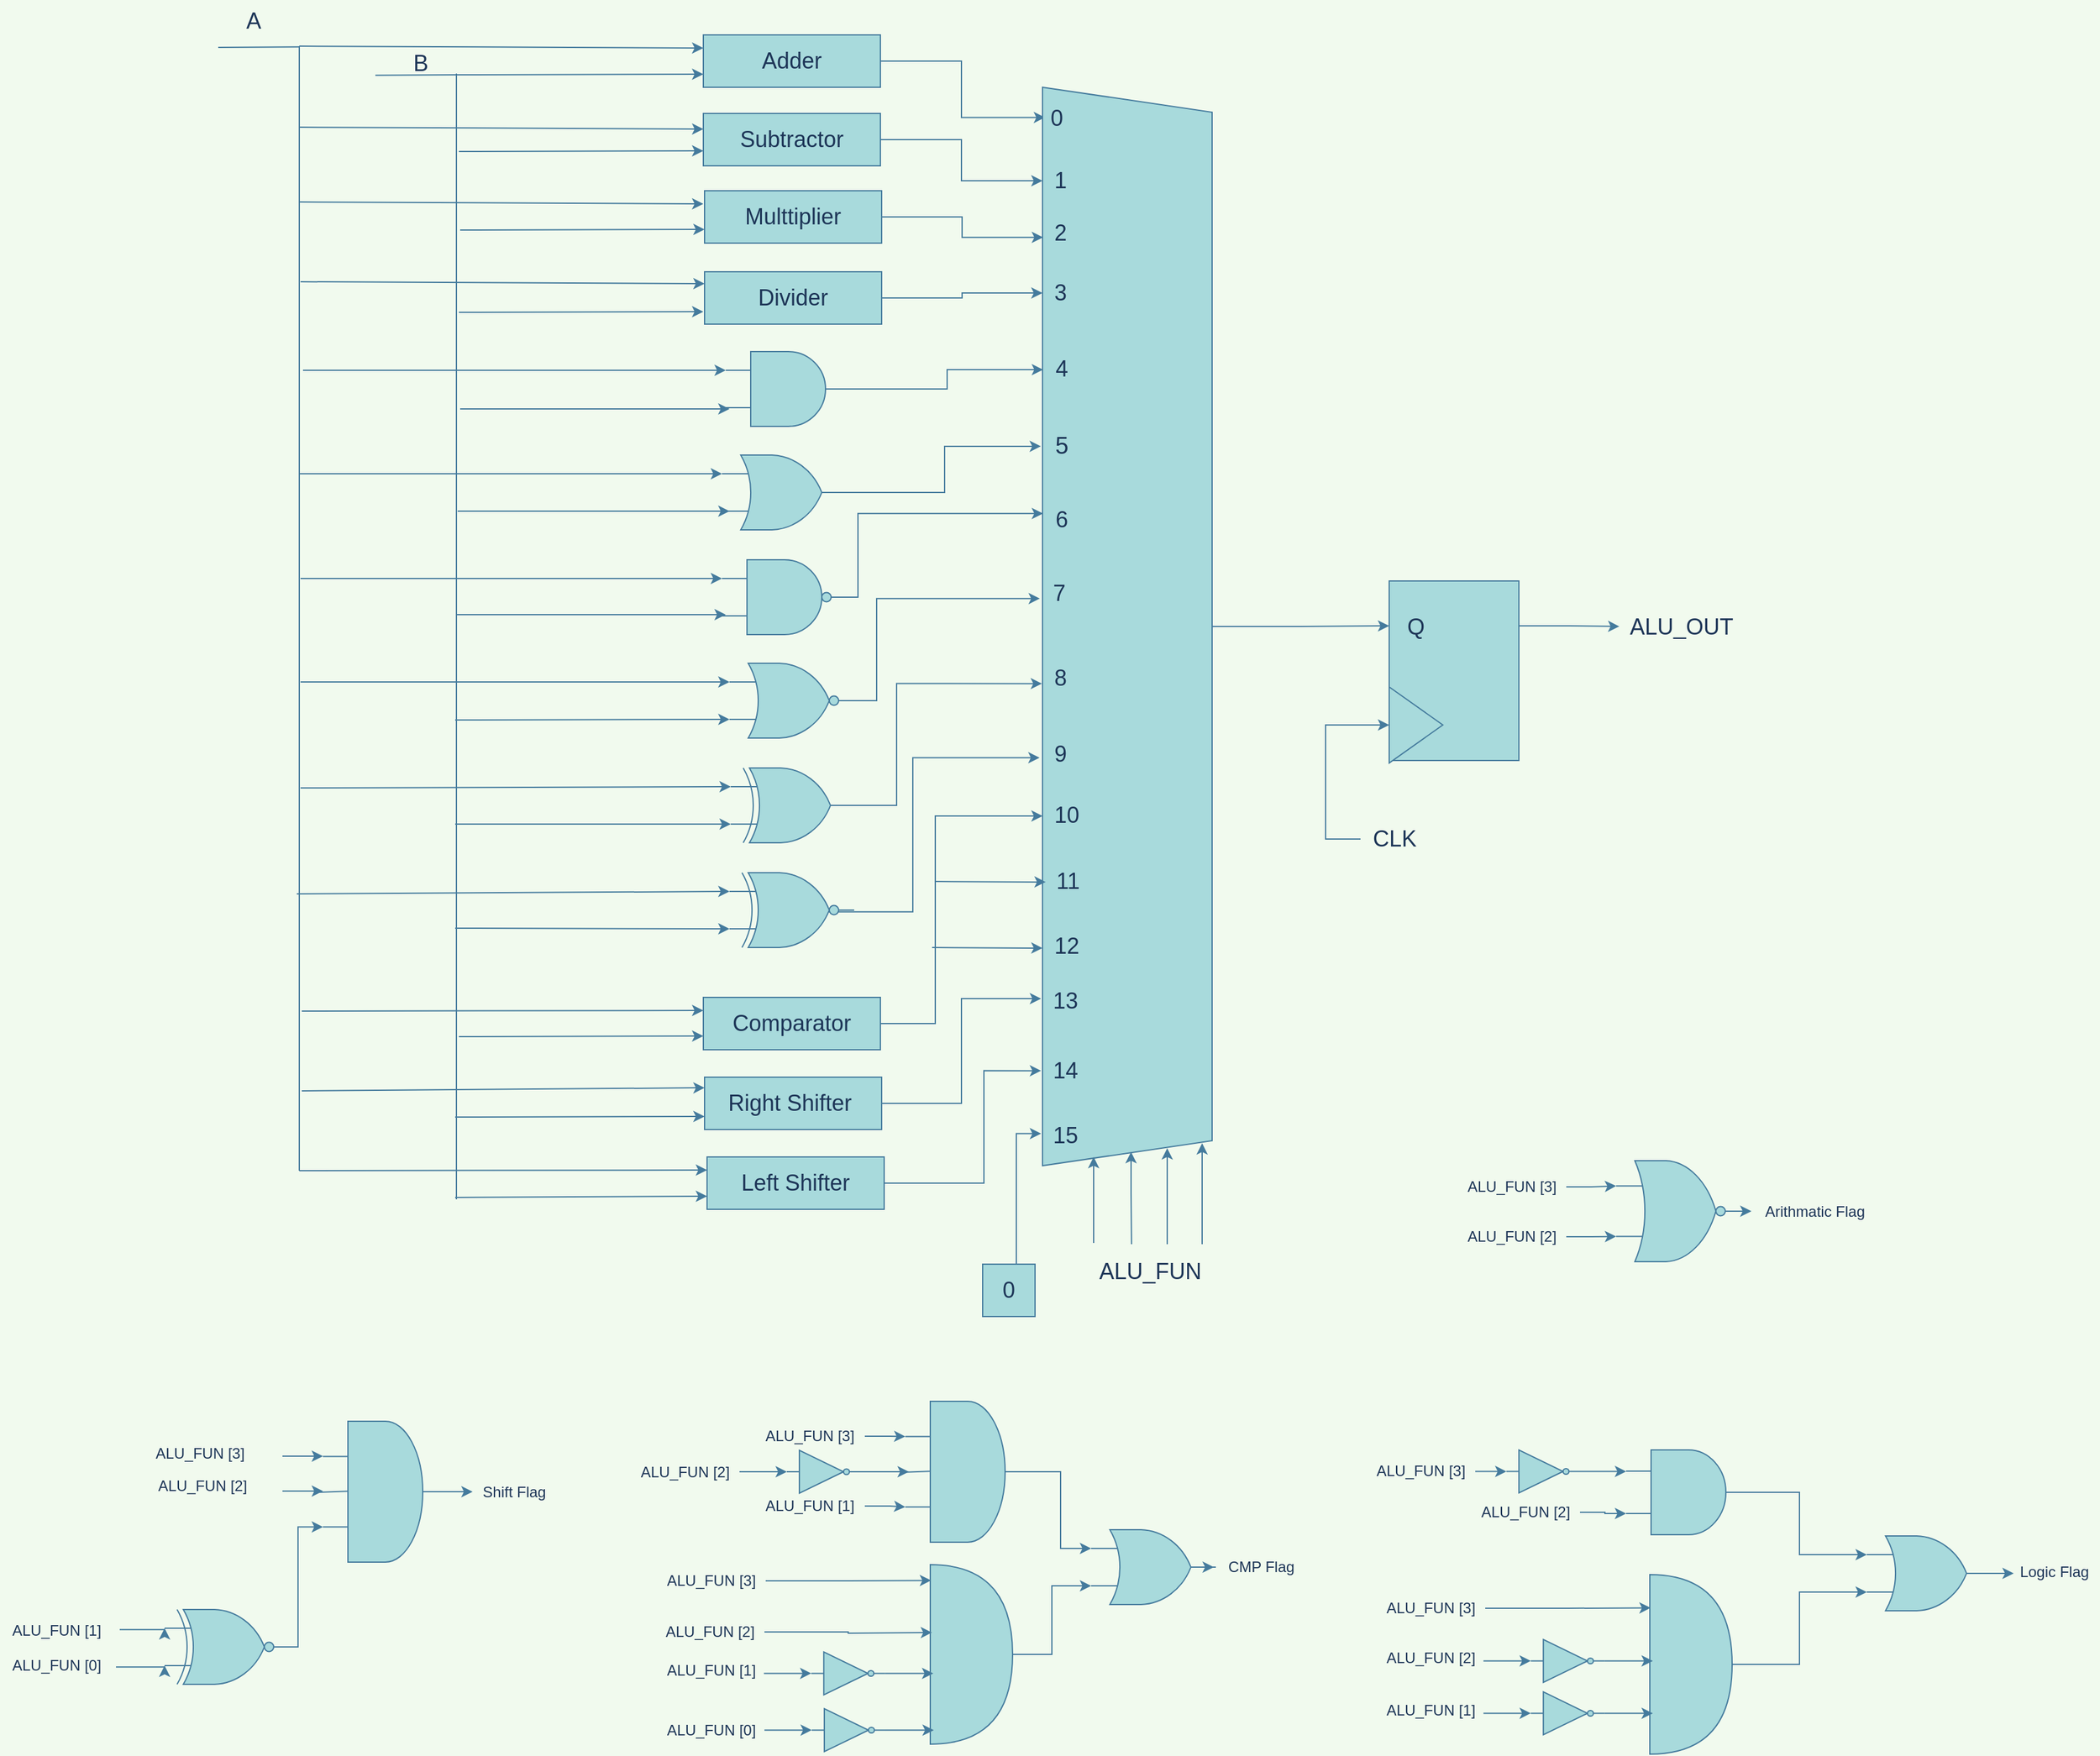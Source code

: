<mxfile version="20.2.3" type="device"><diagram id="HrgFymNmbAjuyKcjamtu" name="Page-1"><mxGraphModel dx="2102" dy="1026" grid="0" gridSize="10" guides="1" tooltips="1" connect="1" arrows="1" fold="1" page="1" pageScale="1" pageWidth="850" pageHeight="1100" background="#F1FAEE" math="0" shadow="0"><root><mxCell id="0"/><mxCell id="1" parent="0"/><mxCell id="rmaUVwhSu4OGx31BDObX-141" style="edgeStyle=orthogonalEdgeStyle;rounded=0;orthogonalLoop=1;jettySize=auto;html=1;exitX=1;exitY=0.25;exitDx=0;exitDy=0;fontSize=18;strokeColor=#457B9D;fontColor=#1D3557;labelBackgroundColor=#F1FAEE;" parent="1" source="rmaUVwhSu4OGx31BDObX-2" edge="1"><mxGeometry relative="1" as="geometry"><mxPoint x="1314.556" y="511.444" as="targetPoint"/></mxGeometry></mxCell><mxCell id="rmaUVwhSu4OGx31BDObX-2" value="" style="rounded=0;whiteSpace=wrap;html=1;fillColor=#A8DADC;strokeColor=#457B9D;fontColor=#1D3557;" parent="1" vertex="1"><mxGeometry x="1130" y="475" width="104" height="144" as="geometry"/></mxCell><mxCell id="rmaUVwhSu4OGx31BDObX-100" style="edgeStyle=orthogonalEdgeStyle;rounded=0;orthogonalLoop=1;jettySize=auto;html=1;entryX=0.028;entryY=0.985;entryDx=0;entryDy=0;entryPerimeter=0;strokeColor=#457B9D;fontColor=#1D3557;labelBackgroundColor=#F1FAEE;" parent="1" source="rmaUVwhSu4OGx31BDObX-3" target="rmaUVwhSu4OGx31BDObX-21" edge="1"><mxGeometry relative="1" as="geometry"/></mxCell><mxCell id="rmaUVwhSu4OGx31BDObX-3" value="&lt;font style=&quot;font-size: 18px;&quot;&gt;Adder&lt;/font&gt;" style="rounded=0;whiteSpace=wrap;html=1;fillColor=#A8DADC;strokeColor=#457B9D;fontColor=#1D3557;" parent="1" vertex="1"><mxGeometry x="580" y="37" width="142" height="42" as="geometry"/></mxCell><mxCell id="rmaUVwhSu4OGx31BDObX-122" style="edgeStyle=orthogonalEdgeStyle;rounded=0;orthogonalLoop=1;jettySize=auto;html=1;exitX=1;exitY=0.5;exitDx=0;exitDy=0;exitPerimeter=0;entryX=-0.021;entryY=0.35;entryDx=0;entryDy=0;entryPerimeter=0;fontSize=18;strokeColor=#457B9D;fontColor=#1D3557;labelBackgroundColor=#F1FAEE;" parent="1" source="rmaUVwhSu4OGx31BDObX-7" target="rmaUVwhSu4OGx31BDObX-107" edge="1"><mxGeometry relative="1" as="geometry"><Array as="points"><mxPoint x="704" y="488"/><mxPoint x="704" y="421"/></Array></mxGeometry></mxCell><mxCell id="rmaUVwhSu4OGx31BDObX-7" value="" style="verticalLabelPosition=bottom;shadow=0;dashed=0;align=center;html=1;verticalAlign=top;shape=mxgraph.electrical.logic_gates.logic_gate;operation=and;negating=1;negSize=0.15;fillColor=#A8DADC;strokeColor=#457B9D;fontColor=#1D3557;rounded=0;" parent="1" vertex="1"><mxGeometry x="595" y="458" width="100" height="60" as="geometry"/></mxCell><mxCell id="rmaUVwhSu4OGx31BDObX-120" style="edgeStyle=orthogonalEdgeStyle;rounded=0;orthogonalLoop=1;jettySize=auto;html=1;exitX=1;exitY=0.5;exitDx=0;exitDy=0;exitPerimeter=0;entryX=-0.021;entryY=0.515;entryDx=0;entryDy=0;entryPerimeter=0;fontSize=18;strokeColor=#457B9D;fontColor=#1D3557;labelBackgroundColor=#F1FAEE;" parent="1" source="rmaUVwhSu4OGx31BDObX-8" target="rmaUVwhSu4OGx31BDObX-105" edge="1"><mxGeometry relative="1" as="geometry"/></mxCell><mxCell id="rmaUVwhSu4OGx31BDObX-8" value="" style="verticalLabelPosition=bottom;shadow=0;dashed=0;align=center;html=1;verticalAlign=top;shape=mxgraph.electrical.logic_gates.logic_gate;operation=and;fillColor=#A8DADC;strokeColor=#457B9D;fontColor=#1D3557;rounded=0;" parent="1" vertex="1"><mxGeometry x="598" y="291" width="100" height="60" as="geometry"/></mxCell><mxCell id="rmaUVwhSu4OGx31BDObX-121" style="edgeStyle=orthogonalEdgeStyle;rounded=0;orthogonalLoop=1;jettySize=auto;html=1;exitX=1;exitY=0.5;exitDx=0;exitDy=0;exitPerimeter=0;entryX=-0.044;entryY=0.514;entryDx=0;entryDy=0;entryPerimeter=0;fontSize=18;strokeColor=#457B9D;fontColor=#1D3557;labelBackgroundColor=#F1FAEE;" parent="1" source="rmaUVwhSu4OGx31BDObX-9" target="rmaUVwhSu4OGx31BDObX-106" edge="1"><mxGeometry relative="1" as="geometry"/></mxCell><mxCell id="rmaUVwhSu4OGx31BDObX-9" value="" style="verticalLabelPosition=bottom;shadow=0;dashed=0;align=center;html=1;verticalAlign=top;shape=mxgraph.electrical.logic_gates.logic_gate;operation=or;fillColor=#A8DADC;strokeColor=#457B9D;fontColor=#1D3557;rounded=0;" parent="1" vertex="1"><mxGeometry x="595" y="374" width="100" height="60" as="geometry"/></mxCell><mxCell id="rmaUVwhSu4OGx31BDObX-124" style="edgeStyle=orthogonalEdgeStyle;rounded=0;orthogonalLoop=1;jettySize=auto;html=1;exitX=1;exitY=0.5;exitDx=0;exitDy=0;exitPerimeter=0;entryX=-0.015;entryY=0.627;entryDx=0;entryDy=0;entryPerimeter=0;fontSize=18;strokeColor=#457B9D;fontColor=#1D3557;labelBackgroundColor=#F1FAEE;" parent="1" source="rmaUVwhSu4OGx31BDObX-11" target="rmaUVwhSu4OGx31BDObX-109" edge="1"><mxGeometry relative="1" as="geometry"><Array as="points"><mxPoint x="735" y="655"/><mxPoint x="735" y="557"/></Array></mxGeometry></mxCell><mxCell id="rmaUVwhSu4OGx31BDObX-11" value="" style="verticalLabelPosition=bottom;shadow=0;dashed=0;align=center;html=1;verticalAlign=top;shape=mxgraph.electrical.logic_gates.logic_gate;operation=xor;fillColor=#A8DADC;strokeColor=#457B9D;fontColor=#1D3557;rounded=0;" parent="1" vertex="1"><mxGeometry x="602" y="625" width="100" height="60" as="geometry"/></mxCell><mxCell id="rmaUVwhSu4OGx31BDObX-125" style="edgeStyle=orthogonalEdgeStyle;rounded=0;orthogonalLoop=1;jettySize=auto;html=1;exitX=1;exitY=0.5;exitDx=0;exitDy=0;exitPerimeter=0;entryX=-0.085;entryY=0.581;entryDx=0;entryDy=0;entryPerimeter=0;fontSize=18;strokeColor=#457B9D;fontColor=#1D3557;labelBackgroundColor=#F1FAEE;" parent="1" target="rmaUVwhSu4OGx31BDObX-110" edge="1"><mxGeometry relative="1" as="geometry"><mxPoint x="664" y="740.42" as="sourcePoint"/><mxPoint x="815.42" y="615.998" as="targetPoint"/><Array as="points"><mxPoint x="748" y="740"/><mxPoint x="748" y="617"/></Array></mxGeometry></mxCell><mxCell id="rmaUVwhSu4OGx31BDObX-12" value="" style="verticalLabelPosition=bottom;shadow=0;dashed=0;align=center;html=1;verticalAlign=top;shape=mxgraph.electrical.logic_gates.logic_gate;operation=xor;negating=1;negSize=0.15;fillColor=#A8DADC;strokeColor=#457B9D;fontColor=#1D3557;rounded=0;" parent="1" vertex="1"><mxGeometry x="601" y="709" width="100" height="60" as="geometry"/></mxCell><mxCell id="rmaUVwhSu4OGx31BDObX-118" style="edgeStyle=orthogonalEdgeStyle;rounded=0;orthogonalLoop=1;jettySize=auto;html=1;entryX=0.015;entryY=0.601;entryDx=0;entryDy=0;entryPerimeter=0;fontSize=18;strokeColor=#457B9D;fontColor=#1D3557;labelBackgroundColor=#F1FAEE;" parent="1" source="rmaUVwhSu4OGx31BDObX-13" target="rmaUVwhSu4OGx31BDObX-103" edge="1"><mxGeometry relative="1" as="geometry"/></mxCell><mxCell id="rmaUVwhSu4OGx31BDObX-13" value="&lt;font style=&quot;font-size: 18px;&quot;&gt;Multtiplier&lt;/font&gt;" style="rounded=0;whiteSpace=wrap;html=1;fillColor=#A8DADC;strokeColor=#457B9D;fontColor=#1D3557;" parent="1" vertex="1"><mxGeometry x="581" y="162" width="142" height="42" as="geometry"/></mxCell><mxCell id="rmaUVwhSu4OGx31BDObX-119" style="edgeStyle=orthogonalEdgeStyle;rounded=0;orthogonalLoop=1;jettySize=auto;html=1;fontSize=18;strokeColor=#457B9D;fontColor=#1D3557;labelBackgroundColor=#F1FAEE;" parent="1" source="rmaUVwhSu4OGx31BDObX-14" target="rmaUVwhSu4OGx31BDObX-104" edge="1"><mxGeometry relative="1" as="geometry"/></mxCell><mxCell id="rmaUVwhSu4OGx31BDObX-14" value="&lt;font style=&quot;font-size: 18px;&quot;&gt;Divider&lt;/font&gt;" style="rounded=0;whiteSpace=wrap;html=1;fillColor=#A8DADC;strokeColor=#457B9D;fontColor=#1D3557;" parent="1" vertex="1"><mxGeometry x="581" y="227" width="142" height="42" as="geometry"/></mxCell><mxCell id="rmaUVwhSu4OGx31BDObX-127" style="edgeStyle=orthogonalEdgeStyle;rounded=0;orthogonalLoop=1;jettySize=auto;html=1;exitX=1;exitY=0.5;exitDx=0;exitDy=0;entryX=0.002;entryY=0.516;entryDx=0;entryDy=0;entryPerimeter=0;fontSize=18;strokeColor=#457B9D;fontColor=#1D3557;labelBackgroundColor=#F1FAEE;" parent="1" source="rmaUVwhSu4OGx31BDObX-15" target="rmaUVwhSu4OGx31BDObX-111" edge="1"><mxGeometry relative="1" as="geometry"><Array as="points"><mxPoint x="766" y="830"/><mxPoint x="766" y="664"/></Array></mxGeometry></mxCell><mxCell id="rmaUVwhSu4OGx31BDObX-15" value="&lt;font style=&quot;font-size: 18px;&quot;&gt;Comparator&lt;/font&gt;" style="rounded=0;whiteSpace=wrap;html=1;fillColor=#A8DADC;strokeColor=#457B9D;fontColor=#1D3557;" parent="1" vertex="1"><mxGeometry x="580" y="809" width="142" height="42" as="geometry"/></mxCell><mxCell id="rmaUVwhSu4OGx31BDObX-117" style="edgeStyle=orthogonalEdgeStyle;rounded=0;orthogonalLoop=1;jettySize=auto;html=1;exitX=1;exitY=0.5;exitDx=0;exitDy=0;fontSize=18;strokeColor=#457B9D;fontColor=#1D3557;labelBackgroundColor=#F1FAEE;" parent="1" source="rmaUVwhSu4OGx31BDObX-16" target="rmaUVwhSu4OGx31BDObX-102" edge="1"><mxGeometry relative="1" as="geometry"/></mxCell><mxCell id="rmaUVwhSu4OGx31BDObX-16" value="&lt;font style=&quot;font-size: 18px;&quot;&gt;Subtractor&lt;/font&gt;" style="rounded=0;whiteSpace=wrap;html=1;fillColor=#A8DADC;strokeColor=#457B9D;fontColor=#1D3557;" parent="1" vertex="1"><mxGeometry x="580" y="100" width="142" height="42" as="geometry"/></mxCell><mxCell id="rmaUVwhSu4OGx31BDObX-123" style="edgeStyle=orthogonalEdgeStyle;rounded=0;orthogonalLoop=1;jettySize=auto;html=1;exitX=1;exitY=0.5;exitDx=0;exitDy=0;exitPerimeter=0;entryX=-0.022;entryY=0.621;entryDx=0;entryDy=0;entryPerimeter=0;fontSize=18;strokeColor=#457B9D;fontColor=#1D3557;labelBackgroundColor=#F1FAEE;" parent="1" source="rmaUVwhSu4OGx31BDObX-17" target="rmaUVwhSu4OGx31BDObX-108" edge="1"><mxGeometry relative="1" as="geometry"><Array as="points"><mxPoint x="719" y="571"/><mxPoint x="719" y="489"/></Array></mxGeometry></mxCell><mxCell id="rmaUVwhSu4OGx31BDObX-17" value="" style="verticalLabelPosition=bottom;shadow=0;dashed=0;align=center;html=1;verticalAlign=top;shape=mxgraph.electrical.logic_gates.logic_gate;operation=or;negating=1;negSize=0.15;fontSize=18;fillColor=#A8DADC;strokeColor=#457B9D;fontColor=#1D3557;rounded=0;" parent="1" vertex="1"><mxGeometry x="601" y="541" width="100" height="60" as="geometry"/></mxCell><mxCell id="rmaUVwhSu4OGx31BDObX-134" style="edgeStyle=orthogonalEdgeStyle;rounded=0;orthogonalLoop=1;jettySize=auto;html=1;entryX=-0.004;entryY=0.441;entryDx=0;entryDy=0;entryPerimeter=0;fontSize=18;strokeColor=#457B9D;fontColor=#1D3557;labelBackgroundColor=#F1FAEE;" parent="1" source="rmaUVwhSu4OGx31BDObX-18" target="rmaUVwhSu4OGx31BDObX-114" edge="1"><mxGeometry relative="1" as="geometry"/></mxCell><mxCell id="rmaUVwhSu4OGx31BDObX-18" value="&lt;font style=&quot;font-size: 18px;&quot;&gt;Right Shifter&amp;nbsp;&lt;/font&gt;" style="rounded=0;whiteSpace=wrap;html=1;fillColor=#A8DADC;strokeColor=#457B9D;fontColor=#1D3557;" parent="1" vertex="1"><mxGeometry x="581" y="873" width="142" height="42" as="geometry"/></mxCell><mxCell id="rmaUVwhSu4OGx31BDObX-135" style="edgeStyle=orthogonalEdgeStyle;rounded=0;orthogonalLoop=1;jettySize=auto;html=1;entryX=-0.004;entryY=0.495;entryDx=0;entryDy=0;entryPerimeter=0;fontSize=18;strokeColor=#457B9D;fontColor=#1D3557;labelBackgroundColor=#F1FAEE;" parent="1" source="rmaUVwhSu4OGx31BDObX-19" target="rmaUVwhSu4OGx31BDObX-115" edge="1"><mxGeometry relative="1" as="geometry"><Array as="points"><mxPoint x="805" y="958"/><mxPoint x="805" y="868"/></Array></mxGeometry></mxCell><mxCell id="rmaUVwhSu4OGx31BDObX-19" value="&lt;font style=&quot;font-size: 18px;&quot;&gt;Left Shifter&lt;/font&gt;" style="rounded=0;whiteSpace=wrap;html=1;fillColor=#A8DADC;strokeColor=#457B9D;fontColor=#1D3557;" parent="1" vertex="1"><mxGeometry x="583" y="937" width="142" height="42" as="geometry"/></mxCell><mxCell id="rmaUVwhSu4OGx31BDObX-140" style="edgeStyle=orthogonalEdgeStyle;rounded=0;orthogonalLoop=1;jettySize=auto;html=1;entryX=0;entryY=0.25;entryDx=0;entryDy=0;fontSize=18;strokeColor=#457B9D;fontColor=#1D3557;labelBackgroundColor=#F1FAEE;" parent="1" source="rmaUVwhSu4OGx31BDObX-21" target="rmaUVwhSu4OGx31BDObX-2" edge="1"><mxGeometry relative="1" as="geometry"/></mxCell><mxCell id="rmaUVwhSu4OGx31BDObX-21" value="" style="shape=trapezoid;perimeter=trapezoidPerimeter;whiteSpace=wrap;html=1;fixedSize=1;fontSize=18;direction=south;container=0;fillColor=#A8DADC;strokeColor=#457B9D;fontColor=#1D3557;rounded=0;" parent="1" vertex="1"><mxGeometry x="852" y="79" width="136" height="865" as="geometry"/></mxCell><mxCell id="rmaUVwhSu4OGx31BDObX-68" value="" style="endArrow=none;html=1;rounded=0;fontSize=18;strokeColor=#457B9D;fontColor=#1D3557;labelBackgroundColor=#F1FAEE;" parent="1" edge="1"><mxGeometry width="50" height="50" relative="1" as="geometry"><mxPoint x="382" y="971" as="sourcePoint"/><mxPoint x="382" y="68" as="targetPoint"/></mxGeometry></mxCell><mxCell id="rmaUVwhSu4OGx31BDObX-69" value="" style="endArrow=none;html=1;rounded=0;fontSize=18;strokeColor=#457B9D;fontColor=#1D3557;labelBackgroundColor=#F1FAEE;" parent="1" edge="1"><mxGeometry width="50" height="50" relative="1" as="geometry"><mxPoint x="256" y="948" as="sourcePoint"/><mxPoint x="256" y="46" as="targetPoint"/></mxGeometry></mxCell><mxCell id="rmaUVwhSu4OGx31BDObX-70" value="A" style="text;html=1;align=center;verticalAlign=middle;resizable=0;points=[];autosize=1;strokeColor=none;fillColor=none;fontSize=18;fontColor=#1D3557;rounded=0;" parent="1" vertex="1"><mxGeometry x="204" y="9" width="30" height="34" as="geometry"/></mxCell><mxCell id="rmaUVwhSu4OGx31BDObX-71" value="B" style="text;html=1;align=center;verticalAlign=middle;resizable=0;points=[];autosize=1;strokeColor=none;fillColor=none;fontSize=18;fontColor=#1D3557;rounded=0;" parent="1" vertex="1"><mxGeometry x="338" y="43" width="30" height="34" as="geometry"/></mxCell><mxCell id="rmaUVwhSu4OGx31BDObX-73" value="" style="endArrow=classic;html=1;rounded=0;fontSize=18;entryX=0;entryY=0.75;entryDx=0;entryDy=0;strokeColor=#457B9D;fontColor=#1D3557;labelBackgroundColor=#F1FAEE;" parent="1" target="rmaUVwhSu4OGx31BDObX-3" edge="1"><mxGeometry width="50" height="50" relative="1" as="geometry"><mxPoint x="381" y="69" as="sourcePoint"/><mxPoint x="401" y="44" as="targetPoint"/></mxGeometry></mxCell><mxCell id="rmaUVwhSu4OGx31BDObX-74" value="" style="endArrow=classic;html=1;rounded=0;fontSize=18;entryX=0;entryY=0.75;entryDx=0;entryDy=0;strokeColor=#457B9D;fontColor=#1D3557;labelBackgroundColor=#F1FAEE;" parent="1" edge="1"><mxGeometry width="50" height="50" relative="1" as="geometry"><mxPoint x="384" y="130.5" as="sourcePoint"/><mxPoint x="580.0" y="130" as="targetPoint"/></mxGeometry></mxCell><mxCell id="rmaUVwhSu4OGx31BDObX-75" value="" style="endArrow=classic;html=1;rounded=0;fontSize=18;entryX=0;entryY=0.75;entryDx=0;entryDy=0;strokeColor=#457B9D;fontColor=#1D3557;labelBackgroundColor=#F1FAEE;" parent="1" edge="1"><mxGeometry width="50" height="50" relative="1" as="geometry"><mxPoint x="385" y="193.5" as="sourcePoint"/><mxPoint x="581.0" y="193" as="targetPoint"/></mxGeometry></mxCell><mxCell id="rmaUVwhSu4OGx31BDObX-76" value="" style="endArrow=classic;html=1;rounded=0;fontSize=18;entryX=0;entryY=0.75;entryDx=0;entryDy=0;strokeColor=#457B9D;fontColor=#1D3557;labelBackgroundColor=#F1FAEE;" parent="1" edge="1"><mxGeometry width="50" height="50" relative="1" as="geometry"><mxPoint x="384" y="259.5" as="sourcePoint"/><mxPoint x="580.0" y="259" as="targetPoint"/></mxGeometry></mxCell><mxCell id="rmaUVwhSu4OGx31BDObX-77" value="" style="endArrow=classic;html=1;rounded=0;fontSize=18;entryX=0;entryY=0.75;entryDx=0;entryDy=0;strokeColor=#457B9D;fontColor=#1D3557;labelBackgroundColor=#F1FAEE;" parent="1" edge="1"><mxGeometry width="50" height="50" relative="1" as="geometry"><mxPoint x="385" y="337" as="sourcePoint"/><mxPoint x="601.0" y="337" as="targetPoint"/></mxGeometry></mxCell><mxCell id="rmaUVwhSu4OGx31BDObX-78" value="" style="endArrow=classic;html=1;rounded=0;fontSize=18;entryX=0;entryY=0.75;entryDx=0;entryDy=0;strokeColor=#457B9D;fontColor=#1D3557;labelBackgroundColor=#F1FAEE;" parent="1" edge="1"><mxGeometry width="50" height="50" relative="1" as="geometry"><mxPoint x="383" y="419" as="sourcePoint"/><mxPoint x="601.0" y="419" as="targetPoint"/></mxGeometry></mxCell><mxCell id="rmaUVwhSu4OGx31BDObX-79" value="" style="endArrow=classic;html=1;rounded=0;fontSize=18;entryX=0;entryY=0.75;entryDx=0;entryDy=0;strokeColor=#457B9D;fontColor=#1D3557;labelBackgroundColor=#F1FAEE;" parent="1" edge="1"><mxGeometry width="50" height="50" relative="1" as="geometry"><mxPoint x="382" y="502" as="sourcePoint"/><mxPoint x="598.0" y="502" as="targetPoint"/></mxGeometry></mxCell><mxCell id="rmaUVwhSu4OGx31BDObX-80" value="" style="endArrow=classic;html=1;rounded=0;fontSize=18;entryX=0;entryY=0.75;entryDx=0;entryDy=0;entryPerimeter=0;strokeColor=#457B9D;fontColor=#1D3557;labelBackgroundColor=#F1FAEE;" parent="1" target="rmaUVwhSu4OGx31BDObX-17" edge="1"><mxGeometry width="50" height="50" relative="1" as="geometry"><mxPoint x="381" y="586.5" as="sourcePoint"/><mxPoint x="577.0" y="586" as="targetPoint"/></mxGeometry></mxCell><mxCell id="rmaUVwhSu4OGx31BDObX-81" value="" style="endArrow=classic;html=1;rounded=0;fontSize=18;entryX=0;entryY=0.75;entryDx=0;entryDy=0;entryPerimeter=0;strokeColor=#457B9D;fontColor=#1D3557;labelBackgroundColor=#F1FAEE;" parent="1" target="rmaUVwhSu4OGx31BDObX-11" edge="1"><mxGeometry width="50" height="50" relative="1" as="geometry"><mxPoint x="381" y="670" as="sourcePoint"/><mxPoint x="577.0" y="668" as="targetPoint"/></mxGeometry></mxCell><mxCell id="rmaUVwhSu4OGx31BDObX-82" value="" style="endArrow=classic;html=1;rounded=0;fontSize=18;entryX=0;entryY=0.75;entryDx=0;entryDy=0;entryPerimeter=0;strokeColor=#457B9D;fontColor=#1D3557;labelBackgroundColor=#F1FAEE;" parent="1" target="rmaUVwhSu4OGx31BDObX-12" edge="1"><mxGeometry width="50" height="50" relative="1" as="geometry"><mxPoint x="381" y="753.5" as="sourcePoint"/><mxPoint x="577.0" y="753" as="targetPoint"/></mxGeometry></mxCell><mxCell id="rmaUVwhSu4OGx31BDObX-83" value="" style="endArrow=classic;html=1;rounded=0;fontSize=18;entryX=0;entryY=0.75;entryDx=0;entryDy=0;strokeColor=#457B9D;fontColor=#1D3557;labelBackgroundColor=#F1FAEE;" parent="1" edge="1"><mxGeometry width="50" height="50" relative="1" as="geometry"><mxPoint x="384" y="840.5" as="sourcePoint"/><mxPoint x="580.0" y="840" as="targetPoint"/></mxGeometry></mxCell><mxCell id="rmaUVwhSu4OGx31BDObX-84" value="" style="endArrow=classic;html=1;rounded=0;fontSize=18;entryX=0;entryY=0.75;entryDx=0;entryDy=0;strokeColor=#457B9D;fontColor=#1D3557;labelBackgroundColor=#F1FAEE;" parent="1" target="rmaUVwhSu4OGx31BDObX-18" edge="1"><mxGeometry width="50" height="50" relative="1" as="geometry"><mxPoint x="381" y="905" as="sourcePoint"/><mxPoint x="577.0" y="902" as="targetPoint"/></mxGeometry></mxCell><mxCell id="rmaUVwhSu4OGx31BDObX-85" value="" style="endArrow=classic;html=1;rounded=0;fontSize=18;entryX=0;entryY=0.75;entryDx=0;entryDy=0;strokeColor=#457B9D;fontColor=#1D3557;labelBackgroundColor=#F1FAEE;" parent="1" target="rmaUVwhSu4OGx31BDObX-19" edge="1"><mxGeometry width="50" height="50" relative="1" as="geometry"><mxPoint x="381" y="969.5" as="sourcePoint"/><mxPoint x="577.0" y="969" as="targetPoint"/></mxGeometry></mxCell><mxCell id="rmaUVwhSu4OGx31BDObX-87" value="" style="endArrow=classic;html=1;rounded=0;fontSize=18;entryX=0;entryY=0.25;entryDx=0;entryDy=0;strokeColor=#457B9D;fontColor=#1D3557;labelBackgroundColor=#F1FAEE;" parent="1" target="rmaUVwhSu4OGx31BDObX-3" edge="1"><mxGeometry width="50" height="50" relative="1" as="geometry"><mxPoint x="256" y="46" as="sourcePoint"/><mxPoint x="403" y="29" as="targetPoint"/></mxGeometry></mxCell><mxCell id="rmaUVwhSu4OGx31BDObX-88" value="" style="endArrow=classic;html=1;rounded=0;fontSize=18;entryX=0;entryY=0.25;entryDx=0;entryDy=0;strokeColor=#457B9D;fontColor=#1D3557;labelBackgroundColor=#F1FAEE;" parent="1" edge="1"><mxGeometry width="50" height="50" relative="1" as="geometry"><mxPoint x="256" y="111" as="sourcePoint"/><mxPoint x="580" y="112.5" as="targetPoint"/></mxGeometry></mxCell><mxCell id="rmaUVwhSu4OGx31BDObX-89" value="" style="endArrow=classic;html=1;rounded=0;fontSize=18;entryX=0;entryY=0.25;entryDx=0;entryDy=0;strokeColor=#457B9D;fontColor=#1D3557;labelBackgroundColor=#F1FAEE;" parent="1" edge="1"><mxGeometry width="50" height="50" relative="1" as="geometry"><mxPoint x="256" y="171" as="sourcePoint"/><mxPoint x="580" y="172.5" as="targetPoint"/></mxGeometry></mxCell><mxCell id="rmaUVwhSu4OGx31BDObX-90" value="" style="endArrow=classic;html=1;rounded=0;fontSize=18;entryX=0;entryY=0.25;entryDx=0;entryDy=0;strokeColor=#457B9D;fontColor=#1D3557;labelBackgroundColor=#F1FAEE;" parent="1" edge="1"><mxGeometry width="50" height="50" relative="1" as="geometry"><mxPoint x="257" y="235" as="sourcePoint"/><mxPoint x="581" y="236.5" as="targetPoint"/></mxGeometry></mxCell><mxCell id="rmaUVwhSu4OGx31BDObX-91" value="" style="endArrow=classic;html=1;rounded=0;fontSize=18;entryX=0;entryY=0.25;entryDx=0;entryDy=0;entryPerimeter=0;strokeColor=#457B9D;fontColor=#1D3557;labelBackgroundColor=#F1FAEE;" parent="1" target="rmaUVwhSu4OGx31BDObX-9" edge="1"><mxGeometry width="50" height="50" relative="1" as="geometry"><mxPoint x="256" y="389" as="sourcePoint"/><mxPoint x="580" y="390.5" as="targetPoint"/></mxGeometry></mxCell><mxCell id="rmaUVwhSu4OGx31BDObX-92" value="" style="endArrow=classic;html=1;rounded=0;fontSize=18;entryX=0;entryY=0.25;entryDx=0;entryDy=0;entryPerimeter=0;strokeColor=#457B9D;fontColor=#1D3557;labelBackgroundColor=#F1FAEE;" parent="1" target="rmaUVwhSu4OGx31BDObX-7" edge="1"><mxGeometry width="50" height="50" relative="1" as="geometry"><mxPoint x="257" y="473" as="sourcePoint"/><mxPoint x="576" y="478.5" as="targetPoint"/></mxGeometry></mxCell><mxCell id="rmaUVwhSu4OGx31BDObX-93" value="" style="endArrow=classic;html=1;rounded=0;fontSize=18;entryX=0;entryY=0.25;entryDx=0;entryDy=0;entryPerimeter=0;strokeColor=#457B9D;fontColor=#1D3557;labelBackgroundColor=#F1FAEE;" parent="1" target="rmaUVwhSu4OGx31BDObX-17" edge="1"><mxGeometry width="50" height="50" relative="1" as="geometry"><mxPoint x="257" y="556" as="sourcePoint"/><mxPoint x="581" y="557.5" as="targetPoint"/></mxGeometry></mxCell><mxCell id="rmaUVwhSu4OGx31BDObX-94" value="" style="endArrow=classic;html=1;rounded=0;fontSize=18;entryX=0;entryY=0.25;entryDx=0;entryDy=0;entryPerimeter=0;strokeColor=#457B9D;fontColor=#1D3557;labelBackgroundColor=#F1FAEE;" parent="1" target="rmaUVwhSu4OGx31BDObX-11" edge="1"><mxGeometry width="50" height="50" relative="1" as="geometry"><mxPoint x="257" y="641" as="sourcePoint"/><mxPoint x="581" y="642.5" as="targetPoint"/></mxGeometry></mxCell><mxCell id="rmaUVwhSu4OGx31BDObX-96" value="" style="endArrow=classic;html=1;rounded=0;fontSize=18;entryX=0;entryY=0.25;entryDx=0;entryDy=0;strokeColor=#457B9D;fontColor=#1D3557;labelBackgroundColor=#F1FAEE;" parent="1" target="rmaUVwhSu4OGx31BDObX-19" edge="1"><mxGeometry width="50" height="50" relative="1" as="geometry"><mxPoint x="256" y="948" as="sourcePoint"/><mxPoint x="580" y="946.5" as="targetPoint"/></mxGeometry></mxCell><mxCell id="rmaUVwhSu4OGx31BDObX-97" value="" style="endArrow=classic;html=1;rounded=0;fontSize=18;entryX=0;entryY=0.25;entryDx=0;entryDy=0;strokeColor=#457B9D;fontColor=#1D3557;labelBackgroundColor=#F1FAEE;" parent="1" edge="1"><mxGeometry width="50" height="50" relative="1" as="geometry"><mxPoint x="258" y="884" as="sourcePoint"/><mxPoint x="581" y="881.5" as="targetPoint"/></mxGeometry></mxCell><mxCell id="rmaUVwhSu4OGx31BDObX-98" value="" style="endArrow=classic;html=1;rounded=0;fontSize=18;entryX=0;entryY=0.25;entryDx=0;entryDy=0;entryPerimeter=0;strokeColor=#457B9D;fontColor=#1D3557;labelBackgroundColor=#F1FAEE;" parent="1" target="rmaUVwhSu4OGx31BDObX-12" edge="1"><mxGeometry width="50" height="50" relative="1" as="geometry"><mxPoint x="254" y="726" as="sourcePoint"/><mxPoint x="581" y="723.5" as="targetPoint"/></mxGeometry></mxCell><mxCell id="rmaUVwhSu4OGx31BDObX-99" value="" style="endArrow=classic;html=1;rounded=0;fontSize=18;entryX=0;entryY=0.25;entryDx=0;entryDy=0;strokeColor=#457B9D;fontColor=#1D3557;labelBackgroundColor=#F1FAEE;" parent="1" target="rmaUVwhSu4OGx31BDObX-15" edge="1"><mxGeometry width="50" height="50" relative="1" as="geometry"><mxPoint x="258" y="820" as="sourcePoint"/><mxPoint x="580" y="825.5" as="targetPoint"/></mxGeometry></mxCell><mxCell id="rmaUVwhSu4OGx31BDObX-101" value="&lt;font style=&quot;font-size: 18px;&quot;&gt;0&lt;/font&gt;" style="text;html=1;align=center;verticalAlign=middle;resizable=0;points=[];autosize=1;strokeColor=none;fillColor=none;fontColor=#1D3557;rounded=0;" parent="1" vertex="1"><mxGeometry x="849" y="87" width="28" height="34" as="geometry"/></mxCell><mxCell id="rmaUVwhSu4OGx31BDObX-102" value="&lt;font style=&quot;font-size: 18px;&quot;&gt;1&lt;/font&gt;" style="text;html=1;align=center;verticalAlign=middle;resizable=0;points=[];autosize=1;strokeColor=none;fillColor=none;fontColor=#1D3557;rounded=0;" parent="1" vertex="1"><mxGeometry x="852" y="137" width="28" height="34" as="geometry"/></mxCell><mxCell id="rmaUVwhSu4OGx31BDObX-103" value="&lt;font style=&quot;font-size: 18px;&quot;&gt;2&lt;/font&gt;" style="text;html=1;align=center;verticalAlign=middle;resizable=0;points=[];autosize=1;strokeColor=none;fillColor=none;fontColor=#1D3557;rounded=0;" parent="1" vertex="1"><mxGeometry x="852" y="179" width="28" height="34" as="geometry"/></mxCell><mxCell id="rmaUVwhSu4OGx31BDObX-104" value="&lt;font style=&quot;font-size: 18px;&quot;&gt;3&lt;/font&gt;" style="text;html=1;align=center;verticalAlign=middle;resizable=0;points=[];autosize=1;strokeColor=none;fillColor=none;fontColor=#1D3557;rounded=0;" parent="1" vertex="1"><mxGeometry x="852" y="227" width="28" height="34" as="geometry"/></mxCell><mxCell id="rmaUVwhSu4OGx31BDObX-105" value="&lt;font style=&quot;font-size: 18px;&quot;&gt;4&lt;/font&gt;" style="text;html=1;align=center;verticalAlign=middle;resizable=0;points=[];autosize=1;strokeColor=none;fillColor=none;fontColor=#1D3557;rounded=0;" parent="1" vertex="1"><mxGeometry x="853" y="288" width="28" height="34" as="geometry"/></mxCell><mxCell id="rmaUVwhSu4OGx31BDObX-106" value="&lt;font style=&quot;font-size: 19px;&quot;&gt;5&lt;/font&gt;" style="text;html=1;align=center;verticalAlign=middle;resizable=0;points=[];autosize=1;strokeColor=none;fillColor=none;fontColor=#1D3557;rounded=0;" parent="1" vertex="1"><mxGeometry x="852" y="349" width="29" height="35" as="geometry"/></mxCell><mxCell id="rmaUVwhSu4OGx31BDObX-107" value="&lt;font style=&quot;font-size: 18px;&quot;&gt;6&lt;/font&gt;" style="text;html=1;align=center;verticalAlign=middle;resizable=0;points=[];autosize=1;strokeColor=none;fillColor=none;fontColor=#1D3557;rounded=0;" parent="1" vertex="1"><mxGeometry x="853" y="409" width="28" height="34" as="geometry"/></mxCell><mxCell id="rmaUVwhSu4OGx31BDObX-108" value="&lt;font style=&quot;font-size: 18px;&quot;&gt;7&lt;/font&gt;" style="text;html=1;align=center;verticalAlign=middle;resizable=0;points=[];autosize=1;strokeColor=none;fillColor=none;fontColor=#1D3557;rounded=0;" parent="1" vertex="1"><mxGeometry x="850.5" y="468" width="28" height="34" as="geometry"/></mxCell><mxCell id="rmaUVwhSu4OGx31BDObX-109" value="&lt;font style=&quot;font-size: 18px;&quot;&gt;8&lt;/font&gt;" style="text;html=1;align=center;verticalAlign=middle;resizable=0;points=[];autosize=1;strokeColor=none;fillColor=none;fontColor=#1D3557;rounded=0;" parent="1" vertex="1"><mxGeometry x="852" y="536" width="28" height="34" as="geometry"/></mxCell><mxCell id="rmaUVwhSu4OGx31BDObX-110" value="&lt;font style=&quot;font-size: 18px;&quot;&gt;9&lt;/font&gt;" style="text;html=1;align=center;verticalAlign=middle;resizable=0;points=[];autosize=1;strokeColor=none;fillColor=none;fontColor=#1D3557;rounded=0;" parent="1" vertex="1"><mxGeometry x="852" y="597" width="28" height="34" as="geometry"/></mxCell><mxCell id="rmaUVwhSu4OGx31BDObX-111" value="&lt;font style=&quot;font-size: 18px;&quot;&gt;10&lt;/font&gt;" style="text;html=1;align=center;verticalAlign=middle;resizable=0;points=[];autosize=1;strokeColor=none;fillColor=none;fontColor=#1D3557;rounded=0;" parent="1" vertex="1"><mxGeometry x="852" y="646" width="38" height="34" as="geometry"/></mxCell><mxCell id="rmaUVwhSu4OGx31BDObX-112" value="&lt;font style=&quot;font-size: 18px;&quot;&gt;11&lt;/font&gt;" style="text;html=1;align=center;verticalAlign=middle;resizable=0;points=[];autosize=1;strokeColor=none;fillColor=none;fontColor=#1D3557;rounded=0;" parent="1" vertex="1"><mxGeometry x="853" y="699" width="37" height="34" as="geometry"/></mxCell><mxCell id="rmaUVwhSu4OGx31BDObX-113" value="&lt;font style=&quot;font-size: 18px;&quot;&gt;12&lt;/font&gt;" style="text;html=1;align=center;verticalAlign=middle;resizable=0;points=[];autosize=1;strokeColor=none;fillColor=none;fontColor=#1D3557;rounded=0;" parent="1" vertex="1"><mxGeometry x="852" y="751" width="38" height="34" as="geometry"/></mxCell><mxCell id="rmaUVwhSu4OGx31BDObX-114" value="&lt;font style=&quot;font-size: 18px;&quot;&gt;13&lt;/font&gt;" style="text;html=1;align=center;verticalAlign=middle;resizable=0;points=[];autosize=1;strokeColor=none;fillColor=none;fontColor=#1D3557;rounded=0;" parent="1" vertex="1"><mxGeometry x="851" y="795" width="38" height="34" as="geometry"/></mxCell><mxCell id="rmaUVwhSu4OGx31BDObX-115" value="&lt;font style=&quot;font-size: 18px;&quot;&gt;14&lt;/font&gt;" style="text;html=1;align=center;verticalAlign=middle;resizable=0;points=[];autosize=1;strokeColor=none;fillColor=none;fontColor=#1D3557;rounded=0;" parent="1" vertex="1"><mxGeometry x="851" y="851" width="38" height="34" as="geometry"/></mxCell><mxCell id="rmaUVwhSu4OGx31BDObX-116" value="&lt;font style=&quot;font-size: 18px;&quot;&gt;15&lt;/font&gt;" style="text;html=1;align=center;verticalAlign=middle;resizable=0;points=[];autosize=1;strokeColor=none;fillColor=none;fontColor=#1D3557;rounded=0;" parent="1" vertex="1"><mxGeometry x="851" y="903" width="38" height="34" as="geometry"/></mxCell><mxCell id="rmaUVwhSu4OGx31BDObX-126" value="" style="endArrow=classic;html=1;rounded=0;fontSize=18;entryX=0;entryY=0.25;entryDx=0;entryDy=0;entryPerimeter=0;strokeColor=#457B9D;fontColor=#1D3557;labelBackgroundColor=#F1FAEE;" parent="1" target="rmaUVwhSu4OGx31BDObX-8" edge="1"><mxGeometry width="50" height="50" relative="1" as="geometry"><mxPoint x="259" y="306" as="sourcePoint"/><mxPoint x="589" y="307" as="targetPoint"/></mxGeometry></mxCell><mxCell id="rmaUVwhSu4OGx31BDObX-130" value="" style="endArrow=classic;html=1;rounded=0;fontSize=18;entryX=0.042;entryY=0.514;entryDx=0;entryDy=0;entryPerimeter=0;strokeColor=#457B9D;fontColor=#1D3557;labelBackgroundColor=#F1FAEE;" parent="1" target="rmaUVwhSu4OGx31BDObX-112" edge="1"><mxGeometry width="50" height="50" relative="1" as="geometry"><mxPoint x="766" y="716" as="sourcePoint"/><mxPoint x="606" y="592" as="targetPoint"/></mxGeometry></mxCell><mxCell id="rmaUVwhSu4OGx31BDObX-131" value="" style="endArrow=classic;html=1;rounded=0;fontSize=18;entryX=0.042;entryY=0.514;entryDx=0;entryDy=0;entryPerimeter=0;strokeColor=#457B9D;fontColor=#1D3557;labelBackgroundColor=#F1FAEE;" parent="1" edge="1"><mxGeometry width="50" height="50" relative="1" as="geometry"><mxPoint x="763.45" y="769" as="sourcePoint"/><mxPoint x="852.004" y="769.476" as="targetPoint"/></mxGeometry></mxCell><mxCell id="rmaUVwhSu4OGx31BDObX-137" style="edgeStyle=orthogonalEdgeStyle;rounded=0;orthogonalLoop=1;jettySize=auto;html=1;entryX=-0.004;entryY=0.45;entryDx=0;entryDy=0;entryPerimeter=0;fontSize=18;strokeColor=#457B9D;fontColor=#1D3557;labelBackgroundColor=#F1FAEE;" parent="1" source="rmaUVwhSu4OGx31BDObX-136" target="rmaUVwhSu4OGx31BDObX-116" edge="1"><mxGeometry relative="1" as="geometry"><Array as="points"><mxPoint x="831" y="918"/></Array></mxGeometry></mxCell><mxCell id="rmaUVwhSu4OGx31BDObX-136" value="0" style="whiteSpace=wrap;html=1;aspect=fixed;fontSize=18;fillColor=#A8DADC;strokeColor=#457B9D;fontColor=#1D3557;rounded=0;" parent="1" vertex="1"><mxGeometry x="804" y="1023" width="42" height="42" as="geometry"/></mxCell><mxCell id="rmaUVwhSu4OGx31BDObX-138" value="" style="endArrow=none;html=1;rounded=0;fontSize=18;strokeColor=#457B9D;fontColor=#1D3557;labelBackgroundColor=#F1FAEE;" parent="1" edge="1"><mxGeometry width="50" height="50" relative="1" as="geometry"><mxPoint x="256" y="46.68" as="sourcePoint"/><mxPoint x="191" y="47" as="targetPoint"/></mxGeometry></mxCell><mxCell id="rmaUVwhSu4OGx31BDObX-139" value="" style="endArrow=none;html=1;rounded=0;fontSize=18;strokeColor=#457B9D;fontColor=#1D3557;labelBackgroundColor=#F1FAEE;" parent="1" edge="1"><mxGeometry width="50" height="50" relative="1" as="geometry"><mxPoint x="382.0" y="69.0" as="sourcePoint"/><mxPoint x="317.0" y="69.32" as="targetPoint"/></mxGeometry></mxCell><mxCell id="rmaUVwhSu4OGx31BDObX-143" value="ALU_OUT" style="text;html=1;align=center;verticalAlign=middle;resizable=0;points=[];autosize=1;strokeColor=none;fillColor=none;fontSize=18;fontColor=#1D3557;rounded=0;" parent="1" vertex="1"><mxGeometry x="1313" y="494.5" width="101" height="34" as="geometry"/></mxCell><mxCell id="rmaUVwhSu4OGx31BDObX-144" value="Q" style="text;html=1;align=center;verticalAlign=middle;resizable=0;points=[];autosize=1;strokeColor=none;fillColor=none;fontSize=18;fontColor=#1D3557;rounded=0;" parent="1" vertex="1"><mxGeometry x="1135" y="494.5" width="32" height="34" as="geometry"/></mxCell><mxCell id="rmaUVwhSu4OGx31BDObX-145" value="" style="triangle;whiteSpace=wrap;html=1;fontSize=18;fillColor=#A8DADC;strokeColor=#457B9D;fontColor=#1D3557;rounded=0;" parent="1" vertex="1"><mxGeometry x="1130" y="560" width="43" height="61" as="geometry"/></mxCell><mxCell id="rmaUVwhSu4OGx31BDObX-147" style="edgeStyle=orthogonalEdgeStyle;rounded=0;orthogonalLoop=1;jettySize=auto;html=1;entryX=0;entryY=0.5;entryDx=0;entryDy=0;fontSize=18;strokeColor=#457B9D;fontColor=#1D3557;labelBackgroundColor=#F1FAEE;" parent="1" source="rmaUVwhSu4OGx31BDObX-146" target="rmaUVwhSu4OGx31BDObX-145" edge="1"><mxGeometry relative="1" as="geometry"><Array as="points"><mxPoint x="1079" y="591"/></Array></mxGeometry></mxCell><mxCell id="rmaUVwhSu4OGx31BDObX-146" value="CLK" style="text;html=1;align=center;verticalAlign=middle;resizable=0;points=[];autosize=1;strokeColor=none;fillColor=none;fontSize=18;fontColor=#1D3557;rounded=0;" parent="1" vertex="1"><mxGeometry x="1107" y="665" width="53" height="34" as="geometry"/></mxCell><mxCell id="rmaUVwhSu4OGx31BDObX-148" value="" style="endArrow=classic;html=1;rounded=0;fontSize=18;strokeColor=#457B9D;fontColor=#1D3557;labelBackgroundColor=#F1FAEE;" parent="1" edge="1"><mxGeometry width="50" height="50" relative="1" as="geometry"><mxPoint x="980" y="1007" as="sourcePoint"/><mxPoint x="980" y="926" as="targetPoint"/></mxGeometry></mxCell><mxCell id="rmaUVwhSu4OGx31BDObX-149" value="" style="endArrow=classic;html=1;rounded=0;fontSize=18;strokeColor=#457B9D;fontColor=#1D3557;labelBackgroundColor=#F1FAEE;" parent="1" edge="1"><mxGeometry width="50" height="50" relative="1" as="geometry"><mxPoint x="952" y="1007" as="sourcePoint"/><mxPoint x="952" y="930" as="targetPoint"/></mxGeometry></mxCell><mxCell id="rmaUVwhSu4OGx31BDObX-150" value="" style="endArrow=classic;html=1;rounded=0;fontSize=18;strokeColor=#457B9D;fontColor=#1D3557;labelBackgroundColor=#F1FAEE;" parent="1" edge="1"><mxGeometry width="50" height="50" relative="1" as="geometry"><mxPoint x="923.4" y="1007" as="sourcePoint"/><mxPoint x="923" y="933" as="targetPoint"/><Array as="points"><mxPoint x="923" y="966"/></Array></mxGeometry></mxCell><mxCell id="rmaUVwhSu4OGx31BDObX-151" value="" style="endArrow=classic;html=1;rounded=0;fontSize=18;strokeColor=#457B9D;fontColor=#1D3557;labelBackgroundColor=#F1FAEE;" parent="1" edge="1"><mxGeometry width="50" height="50" relative="1" as="geometry"><mxPoint x="893" y="1006" as="sourcePoint"/><mxPoint x="893" y="937" as="targetPoint"/></mxGeometry></mxCell><mxCell id="rmaUVwhSu4OGx31BDObX-152" value="ALU_FUN" style="text;html=1;align=center;verticalAlign=middle;resizable=0;points=[];autosize=1;strokeColor=none;fillColor=none;fontSize=18;fontColor=#1D3557;rounded=0;" parent="1" vertex="1"><mxGeometry x="888" y="1012" width="100" height="34" as="geometry"/></mxCell><mxCell id="w45W0p6qrHHLxNGdQ7M6-7" style="edgeStyle=orthogonalEdgeStyle;rounded=0;orthogonalLoop=1;jettySize=auto;html=1;exitX=1;exitY=0.5;exitDx=0;exitDy=0;exitPerimeter=0;strokeColor=#457B9D;fontColor=#1D3557;labelBackgroundColor=#F1FAEE;" edge="1" parent="1" source="w45W0p6qrHHLxNGdQ7M6-1"><mxGeometry relative="1" as="geometry"><mxPoint x="1420.538" y="980.769" as="targetPoint"/></mxGeometry></mxCell><mxCell id="w45W0p6qrHHLxNGdQ7M6-1" value="" style="verticalLabelPosition=bottom;shadow=0;dashed=0;align=center;html=1;verticalAlign=top;shape=mxgraph.electrical.logic_gates.logic_gate;operation=or;negating=1;negSize=0.15;fillColor=#A8DADC;strokeColor=#457B9D;fontColor=#1D3557;rounded=0;" vertex="1" parent="1"><mxGeometry x="1312" y="940" width="100" height="81" as="geometry"/></mxCell><mxCell id="w45W0p6qrHHLxNGdQ7M6-3" style="edgeStyle=orthogonalEdgeStyle;rounded=0;orthogonalLoop=1;jettySize=auto;html=1;entryX=0;entryY=0.25;entryDx=0;entryDy=0;entryPerimeter=0;strokeColor=#457B9D;fontColor=#1D3557;labelBackgroundColor=#F1FAEE;" edge="1" parent="1" source="w45W0p6qrHHLxNGdQ7M6-2" target="w45W0p6qrHHLxNGdQ7M6-1"><mxGeometry relative="1" as="geometry"/></mxCell><mxCell id="w45W0p6qrHHLxNGdQ7M6-2" value="ALU_FUN [3]" style="text;html=1;align=center;verticalAlign=middle;resizable=0;points=[];autosize=1;strokeColor=none;fillColor=none;fontColor=#1D3557;rounded=0;" vertex="1" parent="1"><mxGeometry x="1183" y="948" width="89" height="26" as="geometry"/></mxCell><mxCell id="w45W0p6qrHHLxNGdQ7M6-5" style="edgeStyle=orthogonalEdgeStyle;rounded=0;orthogonalLoop=1;jettySize=auto;html=1;entryX=0;entryY=0.75;entryDx=0;entryDy=0;entryPerimeter=0;strokeColor=#457B9D;fontColor=#1D3557;labelBackgroundColor=#F1FAEE;" edge="1" parent="1" source="w45W0p6qrHHLxNGdQ7M6-4" target="w45W0p6qrHHLxNGdQ7M6-1"><mxGeometry relative="1" as="geometry"/></mxCell><mxCell id="w45W0p6qrHHLxNGdQ7M6-4" value="ALU_FUN [2]" style="text;html=1;align=center;verticalAlign=middle;resizable=0;points=[];autosize=1;strokeColor=none;fillColor=none;fontColor=#1D3557;rounded=0;" vertex="1" parent="1"><mxGeometry x="1183" y="988" width="89" height="26" as="geometry"/></mxCell><mxCell id="w45W0p6qrHHLxNGdQ7M6-6" value="Arithmatic Flag" style="text;html=1;align=center;verticalAlign=middle;resizable=0;points=[];autosize=1;strokeColor=none;fillColor=none;fontColor=#1D3557;rounded=0;" vertex="1" parent="1"><mxGeometry x="1421.5" y="967.5" width="98" height="26" as="geometry"/></mxCell><mxCell id="w45W0p6qrHHLxNGdQ7M6-22" style="edgeStyle=orthogonalEdgeStyle;rounded=0;orthogonalLoop=1;jettySize=auto;html=1;entryX=0;entryY=0.5;entryDx=0;entryDy=0;entryPerimeter=0;strokeColor=#457B9D;fontColor=#1D3557;labelBackgroundColor=#F1FAEE;" edge="1" parent="1" source="w45W0p6qrHHLxNGdQ7M6-10" target="w45W0p6qrHHLxNGdQ7M6-19"><mxGeometry relative="1" as="geometry"/></mxCell><mxCell id="w45W0p6qrHHLxNGdQ7M6-10" value="ALU_FUN [3]" style="text;html=1;align=center;verticalAlign=middle;resizable=0;points=[];autosize=1;strokeColor=none;fillColor=none;fontColor=#1D3557;rounded=0;" vertex="1" parent="1"><mxGeometry x="1110" y="1176.25" width="89" height="26" as="geometry"/></mxCell><mxCell id="w45W0p6qrHHLxNGdQ7M6-35" style="edgeStyle=orthogonalEdgeStyle;rounded=0;orthogonalLoop=1;jettySize=auto;html=1;entryX=0;entryY=0.75;entryDx=0;entryDy=0;entryPerimeter=0;strokeColor=#457B9D;fontColor=#1D3557;labelBackgroundColor=#F1FAEE;" edge="1" parent="1" source="w45W0p6qrHHLxNGdQ7M6-11" target="w45W0p6qrHHLxNGdQ7M6-33"><mxGeometry relative="1" as="geometry"/></mxCell><mxCell id="w45W0p6qrHHLxNGdQ7M6-11" value="ALU_FUN [2]" style="text;html=1;align=center;verticalAlign=middle;resizable=0;points=[];autosize=1;strokeColor=none;fillColor=none;fontColor=#1D3557;rounded=0;" vertex="1" parent="1"><mxGeometry x="1194" y="1209" width="89" height="26" as="geometry"/></mxCell><mxCell id="w45W0p6qrHHLxNGdQ7M6-16" value="Logic Flag" style="text;html=1;align=center;verticalAlign=middle;resizable=0;points=[];autosize=1;strokeColor=none;fillColor=none;fontColor=#1D3557;rounded=0;" vertex="1" parent="1"><mxGeometry x="1626" y="1257" width="73" height="26" as="geometry"/></mxCell><mxCell id="w45W0p6qrHHLxNGdQ7M6-34" style="edgeStyle=orthogonalEdgeStyle;rounded=0;orthogonalLoop=1;jettySize=auto;html=1;exitX=1;exitY=0.5;exitDx=0;exitDy=0;exitPerimeter=0;entryX=0;entryY=0.25;entryDx=0;entryDy=0;entryPerimeter=0;strokeColor=#457B9D;fontColor=#1D3557;labelBackgroundColor=#F1FAEE;" edge="1" parent="1" source="w45W0p6qrHHLxNGdQ7M6-19" target="w45W0p6qrHHLxNGdQ7M6-33"><mxGeometry relative="1" as="geometry"/></mxCell><mxCell id="w45W0p6qrHHLxNGdQ7M6-19" value="" style="verticalLabelPosition=bottom;shadow=0;dashed=0;align=center;html=1;verticalAlign=top;shape=mxgraph.electrical.logic_gates.inverter_2;fillColor=#A8DADC;strokeColor=#457B9D;fontColor=#1D3557;rounded=0;" vertex="1" parent="1"><mxGeometry x="1224" y="1172" width="59" height="34.5" as="geometry"/></mxCell><mxCell id="w45W0p6qrHHLxNGdQ7M6-31" style="edgeStyle=orthogonalEdgeStyle;rounded=0;orthogonalLoop=1;jettySize=auto;html=1;exitX=1;exitY=0.5;exitDx=0;exitDy=0;exitPerimeter=0;strokeColor=#457B9D;fontColor=#1D3557;labelBackgroundColor=#F1FAEE;" edge="1" parent="1" source="w45W0p6qrHHLxNGdQ7M6-23"><mxGeometry relative="1" as="geometry"><mxPoint x="744.824" y="1189" as="targetPoint"/></mxGeometry></mxCell><mxCell id="w45W0p6qrHHLxNGdQ7M6-23" value="" style="verticalLabelPosition=bottom;shadow=0;dashed=0;align=center;html=1;verticalAlign=top;shape=mxgraph.electrical.logic_gates.inverter_2;fillColor=#A8DADC;strokeColor=#457B9D;fontColor=#1D3557;rounded=0;" vertex="1" parent="1"><mxGeometry x="647" y="1172.25" width="59" height="34.5" as="geometry"/></mxCell><mxCell id="w45W0p6qrHHLxNGdQ7M6-43" style="edgeStyle=orthogonalEdgeStyle;rounded=0;orthogonalLoop=1;jettySize=auto;html=1;entryX=0;entryY=0.25;entryDx=0;entryDy=0;entryPerimeter=0;strokeColor=#457B9D;fontColor=#1D3557;labelBackgroundColor=#F1FAEE;" edge="1" parent="1" source="w45W0p6qrHHLxNGdQ7M6-24" target="w45W0p6qrHHLxNGdQ7M6-40"><mxGeometry relative="1" as="geometry"/></mxCell><mxCell id="w45W0p6qrHHLxNGdQ7M6-24" value="ALU_FUN [3]" style="text;html=1;align=center;verticalAlign=middle;resizable=0;points=[];autosize=1;strokeColor=none;fillColor=none;fontColor=#1D3557;rounded=0;" vertex="1" parent="1"><mxGeometry x="620.5" y="1148" width="89" height="26" as="geometry"/></mxCell><mxCell id="w45W0p6qrHHLxNGdQ7M6-41" style="edgeStyle=orthogonalEdgeStyle;rounded=0;orthogonalLoop=1;jettySize=auto;html=1;entryX=0;entryY=0.75;entryDx=0;entryDy=0;entryPerimeter=0;strokeColor=#457B9D;fontColor=#1D3557;labelBackgroundColor=#F1FAEE;" edge="1" parent="1" source="w45W0p6qrHHLxNGdQ7M6-26" target="w45W0p6qrHHLxNGdQ7M6-40"><mxGeometry relative="1" as="geometry"/></mxCell><mxCell id="w45W0p6qrHHLxNGdQ7M6-26" value="ALU_FUN [1]" style="text;html=1;align=center;verticalAlign=middle;resizable=0;points=[];autosize=1;strokeColor=none;fillColor=none;fontColor=#1D3557;rounded=0;" vertex="1" parent="1"><mxGeometry x="620.5" y="1204" width="89" height="26" as="geometry"/></mxCell><mxCell id="w45W0p6qrHHLxNGdQ7M6-29" style="edgeStyle=orthogonalEdgeStyle;rounded=0;orthogonalLoop=1;jettySize=auto;html=1;entryX=0;entryY=0.5;entryDx=0;entryDy=0;entryPerimeter=0;strokeColor=#457B9D;fontColor=#1D3557;labelBackgroundColor=#F1FAEE;" edge="1" parent="1" source="w45W0p6qrHHLxNGdQ7M6-28" target="w45W0p6qrHHLxNGdQ7M6-23"><mxGeometry relative="1" as="geometry"/></mxCell><mxCell id="w45W0p6qrHHLxNGdQ7M6-28" value="ALU_FUN [2]" style="text;html=1;align=center;verticalAlign=middle;resizable=0;points=[];autosize=1;strokeColor=none;fillColor=none;fontColor=#1D3557;rounded=0;" vertex="1" parent="1"><mxGeometry x="520" y="1176.5" width="89" height="26" as="geometry"/></mxCell><mxCell id="w45W0p6qrHHLxNGdQ7M6-30" value="" style="endArrow=none;html=1;rounded=0;entryX=0.2;entryY=0.497;entryDx=0;entryDy=0;entryPerimeter=0;strokeColor=#457B9D;fontColor=#1D3557;labelBackgroundColor=#F1FAEE;" edge="1" parent="1"><mxGeometry width="50" height="50" relative="1" as="geometry"><mxPoint x="738" y="1190" as="sourcePoint"/><mxPoint x="762" y="1189.161" as="targetPoint"/></mxGeometry></mxCell><mxCell id="w45W0p6qrHHLxNGdQ7M6-32" value="CMP Flag" style="text;html=1;align=center;verticalAlign=middle;resizable=0;points=[];autosize=1;strokeColor=none;fillColor=none;fontColor=#1D3557;rounded=0;" vertex="1" parent="1"><mxGeometry x="991" y="1253" width="71" height="26" as="geometry"/></mxCell><mxCell id="w45W0p6qrHHLxNGdQ7M6-108" style="edgeStyle=orthogonalEdgeStyle;rounded=0;orthogonalLoop=1;jettySize=auto;html=1;exitX=1;exitY=0.5;exitDx=0;exitDy=0;exitPerimeter=0;entryX=0;entryY=0.25;entryDx=0;entryDy=0;entryPerimeter=0;strokeColor=#457B9D;fontColor=#1D3557;labelBackgroundColor=#F1FAEE;" edge="1" parent="1" source="w45W0p6qrHHLxNGdQ7M6-33" target="w45W0p6qrHHLxNGdQ7M6-105"><mxGeometry relative="1" as="geometry"><Array as="points"><mxPoint x="1459" y="1206"/><mxPoint x="1459" y="1256"/></Array></mxGeometry></mxCell><mxCell id="w45W0p6qrHHLxNGdQ7M6-33" value="" style="verticalLabelPosition=bottom;shadow=0;dashed=0;align=center;html=1;verticalAlign=top;shape=mxgraph.electrical.logic_gates.logic_gate;operation=and;fillColor=#A8DADC;strokeColor=#457B9D;fontColor=#1D3557;rounded=0;" vertex="1" parent="1"><mxGeometry x="1320" y="1172" width="100" height="68" as="geometry"/></mxCell><mxCell id="w45W0p6qrHHLxNGdQ7M6-66" style="edgeStyle=orthogonalEdgeStyle;rounded=0;orthogonalLoop=1;jettySize=auto;html=1;exitX=1;exitY=0.5;exitDx=0;exitDy=0;exitPerimeter=0;entryX=0;entryY=0.25;entryDx=0;entryDy=0;entryPerimeter=0;strokeColor=#457B9D;fontColor=#1D3557;labelBackgroundColor=#F1FAEE;" edge="1" parent="1" source="w45W0p6qrHHLxNGdQ7M6-40" target="w45W0p6qrHHLxNGdQ7M6-85"><mxGeometry relative="1" as="geometry"><mxPoint x="891" y="1251" as="targetPoint"/></mxGeometry></mxCell><mxCell id="w45W0p6qrHHLxNGdQ7M6-40" value="" style="verticalLabelPosition=bottom;shadow=0;dashed=0;align=center;html=1;verticalAlign=top;shape=mxgraph.electrical.logic_gates.logic_gate;operation=and;fillColor=#A8DADC;strokeColor=#457B9D;fontColor=#1D3557;rounded=0;" vertex="1" parent="1"><mxGeometry x="742" y="1133" width="100" height="113" as="geometry"/></mxCell><mxCell id="w45W0p6qrHHLxNGdQ7M6-67" style="edgeStyle=orthogonalEdgeStyle;rounded=0;orthogonalLoop=1;jettySize=auto;html=1;entryX=0;entryY=0.75;entryDx=0;entryDy=0;entryPerimeter=0;strokeColor=#457B9D;fontColor=#1D3557;labelBackgroundColor=#F1FAEE;" edge="1" parent="1" source="w45W0p6qrHHLxNGdQ7M6-45" target="w45W0p6qrHHLxNGdQ7M6-85"><mxGeometry relative="1" as="geometry"><mxPoint x="891" y="1281" as="targetPoint"/></mxGeometry></mxCell><mxCell id="w45W0p6qrHHLxNGdQ7M6-45" value="" style="shape=or;whiteSpace=wrap;html=1;fillColor=#A8DADC;strokeColor=#457B9D;fontColor=#1D3557;rounded=0;" vertex="1" parent="1"><mxGeometry x="762" y="1264" width="66" height="144" as="geometry"/></mxCell><mxCell id="w45W0p6qrHHLxNGdQ7M6-61" style="edgeStyle=orthogonalEdgeStyle;rounded=0;orthogonalLoop=1;jettySize=auto;html=1;entryX=-0.051;entryY=0.088;entryDx=0;entryDy=0;entryPerimeter=0;strokeColor=#457B9D;fontColor=#1D3557;labelBackgroundColor=#F1FAEE;" edge="1" parent="1" source="w45W0p6qrHHLxNGdQ7M6-46"><mxGeometry relative="1" as="geometry"><mxPoint x="762.634" y="1276.672" as="targetPoint"/></mxGeometry></mxCell><mxCell id="w45W0p6qrHHLxNGdQ7M6-46" value="ALU_FUN [3]" style="text;html=1;align=center;verticalAlign=middle;resizable=0;points=[];autosize=1;strokeColor=none;fillColor=none;fontColor=#1D3557;rounded=0;" vertex="1" parent="1"><mxGeometry x="541" y="1264" width="89" height="26" as="geometry"/></mxCell><mxCell id="w45W0p6qrHHLxNGdQ7M6-59" style="edgeStyle=orthogonalEdgeStyle;rounded=0;orthogonalLoop=1;jettySize=auto;html=1;entryX=0.021;entryY=0.399;entryDx=0;entryDy=0;entryPerimeter=0;strokeColor=#457B9D;fontColor=#1D3557;labelBackgroundColor=#F1FAEE;" edge="1" parent="1" source="w45W0p6qrHHLxNGdQ7M6-47"><mxGeometry relative="1" as="geometry"><mxPoint x="763.386" y="1318.456" as="targetPoint"/></mxGeometry></mxCell><mxCell id="w45W0p6qrHHLxNGdQ7M6-47" value="ALU_FUN [2]" style="text;html=1;align=center;verticalAlign=middle;resizable=0;points=[];autosize=1;strokeColor=none;fillColor=none;fontColor=#1D3557;rounded=0;" vertex="1" parent="1"><mxGeometry x="540" y="1305" width="89" height="26" as="geometry"/></mxCell><mxCell id="w45W0p6qrHHLxNGdQ7M6-48" value="ALU_FUN [1]" style="text;html=1;align=center;verticalAlign=middle;resizable=0;points=[];autosize=1;strokeColor=none;fillColor=none;fontColor=#1D3557;rounded=0;" vertex="1" parent="1"><mxGeometry x="541" y="1336" width="89" height="26" as="geometry"/></mxCell><mxCell id="w45W0p6qrHHLxNGdQ7M6-49" value="ALU_FUN [0]" style="text;html=1;align=center;verticalAlign=middle;resizable=0;points=[];autosize=1;strokeColor=none;fillColor=none;fontColor=#1D3557;rounded=0;" vertex="1" parent="1"><mxGeometry x="541" y="1383.75" width="89" height="26" as="geometry"/></mxCell><mxCell id="w45W0p6qrHHLxNGdQ7M6-53" style="edgeStyle=orthogonalEdgeStyle;rounded=0;orthogonalLoop=1;jettySize=auto;html=1;exitX=1;exitY=0.5;exitDx=0;exitDy=0;exitPerimeter=0;strokeColor=#457B9D;fontColor=#1D3557;labelBackgroundColor=#F1FAEE;" edge="1" parent="1" source="w45W0p6qrHHLxNGdQ7M6-54"><mxGeometry relative="1" as="geometry"><mxPoint x="764.824" y="1396.25" as="targetPoint"/></mxGeometry></mxCell><mxCell id="w45W0p6qrHHLxNGdQ7M6-54" value="" style="verticalLabelPosition=bottom;shadow=0;dashed=0;align=center;html=1;verticalAlign=top;shape=mxgraph.electrical.logic_gates.inverter_2;fillColor=#A8DADC;strokeColor=#457B9D;fontColor=#1D3557;rounded=0;" vertex="1" parent="1"><mxGeometry x="667" y="1379.5" width="59" height="34.5" as="geometry"/></mxCell><mxCell id="w45W0p6qrHHLxNGdQ7M6-55" style="edgeStyle=orthogonalEdgeStyle;rounded=0;orthogonalLoop=1;jettySize=auto;html=1;entryX=0;entryY=0.5;entryDx=0;entryDy=0;entryPerimeter=0;strokeColor=#457B9D;fontColor=#1D3557;labelBackgroundColor=#F1FAEE;" edge="1" parent="1" target="w45W0p6qrHHLxNGdQ7M6-54"><mxGeometry relative="1" as="geometry"><mxPoint x="629" y="1396.717" as="sourcePoint"/></mxGeometry></mxCell><mxCell id="w45W0p6qrHHLxNGdQ7M6-56" style="edgeStyle=orthogonalEdgeStyle;rounded=0;orthogonalLoop=1;jettySize=auto;html=1;exitX=1;exitY=0.5;exitDx=0;exitDy=0;exitPerimeter=0;strokeColor=#457B9D;fontColor=#1D3557;labelBackgroundColor=#F1FAEE;" edge="1" parent="1" source="w45W0p6qrHHLxNGdQ7M6-57"><mxGeometry relative="1" as="geometry"><mxPoint x="764.414" y="1350.75" as="targetPoint"/></mxGeometry></mxCell><mxCell id="w45W0p6qrHHLxNGdQ7M6-57" value="" style="verticalLabelPosition=bottom;shadow=0;dashed=0;align=center;html=1;verticalAlign=top;shape=mxgraph.electrical.logic_gates.inverter_2;fillColor=#A8DADC;strokeColor=#457B9D;fontColor=#1D3557;rounded=0;" vertex="1" parent="1"><mxGeometry x="666.59" y="1334" width="59" height="34.5" as="geometry"/></mxCell><mxCell id="w45W0p6qrHHLxNGdQ7M6-58" style="edgeStyle=orthogonalEdgeStyle;rounded=0;orthogonalLoop=1;jettySize=auto;html=1;entryX=0;entryY=0.5;entryDx=0;entryDy=0;entryPerimeter=0;strokeColor=#457B9D;fontColor=#1D3557;labelBackgroundColor=#F1FAEE;" edge="1" parent="1" target="w45W0p6qrHHLxNGdQ7M6-57"><mxGeometry relative="1" as="geometry"><mxPoint x="628.59" y="1351.217" as="sourcePoint"/></mxGeometry></mxCell><mxCell id="w45W0p6qrHHLxNGdQ7M6-69" style="edgeStyle=orthogonalEdgeStyle;rounded=0;orthogonalLoop=1;jettySize=auto;html=1;entryX=0;entryY=0.25;entryDx=0;entryDy=0;entryPerimeter=0;strokeColor=#457B9D;fontColor=#1D3557;labelBackgroundColor=#F1FAEE;" edge="1" parent="1" target="w45W0p6qrHHLxNGdQ7M6-72"><mxGeometry relative="1" as="geometry"><mxPoint x="242.5" y="1177" as="sourcePoint"/></mxGeometry></mxCell><mxCell id="w45W0p6qrHHLxNGdQ7M6-71" value="" style="endArrow=none;html=1;rounded=0;entryX=0.2;entryY=0.497;entryDx=0;entryDy=0;entryPerimeter=0;strokeColor=#457B9D;fontColor=#1D3557;labelBackgroundColor=#F1FAEE;" edge="1" parent="1"><mxGeometry width="50" height="50" relative="1" as="geometry"><mxPoint x="271" y="1206.0" as="sourcePoint"/><mxPoint x="295.0" y="1205.161" as="targetPoint"/></mxGeometry></mxCell><mxCell id="w45W0p6qrHHLxNGdQ7M6-84" style="edgeStyle=orthogonalEdgeStyle;rounded=0;orthogonalLoop=1;jettySize=auto;html=1;exitX=1;exitY=0.5;exitDx=0;exitDy=0;exitPerimeter=0;strokeColor=#457B9D;fontColor=#1D3557;labelBackgroundColor=#F1FAEE;" edge="1" parent="1" source="w45W0p6qrHHLxNGdQ7M6-72"><mxGeometry relative="1" as="geometry"><mxPoint x="395.0" y="1205.889" as="targetPoint"/></mxGeometry></mxCell><mxCell id="w45W0p6qrHHLxNGdQ7M6-72" value="" style="verticalLabelPosition=bottom;shadow=0;dashed=0;align=center;html=1;verticalAlign=top;shape=mxgraph.electrical.logic_gates.logic_gate;operation=and;fillColor=#A8DADC;strokeColor=#457B9D;fontColor=#1D3557;rounded=0;" vertex="1" parent="1"><mxGeometry x="275" y="1149" width="100" height="113" as="geometry"/></mxCell><mxCell id="w45W0p6qrHHLxNGdQ7M6-80" style="edgeStyle=orthogonalEdgeStyle;rounded=0;orthogonalLoop=1;jettySize=auto;html=1;exitX=1;exitY=0.5;exitDx=0;exitDy=0;exitPerimeter=0;entryX=0;entryY=0.75;entryDx=0;entryDy=0;entryPerimeter=0;strokeColor=#457B9D;fontColor=#1D3557;labelBackgroundColor=#F1FAEE;" edge="1" parent="1" source="w45W0p6qrHHLxNGdQ7M6-73" target="w45W0p6qrHHLxNGdQ7M6-72"><mxGeometry relative="1" as="geometry"><Array as="points"><mxPoint x="255" y="1330"/><mxPoint x="255" y="1234"/></Array></mxGeometry></mxCell><mxCell id="w45W0p6qrHHLxNGdQ7M6-73" value="" style="verticalLabelPosition=bottom;shadow=0;dashed=0;align=center;html=1;verticalAlign=top;shape=mxgraph.electrical.logic_gates.logic_gate;operation=xor;negating=1;negSize=0.15;fillColor=#A8DADC;strokeColor=#457B9D;fontColor=#1D3557;rounded=0;" vertex="1" parent="1"><mxGeometry x="148" y="1300" width="100" height="60" as="geometry"/></mxCell><mxCell id="w45W0p6qrHHLxNGdQ7M6-75" style="edgeStyle=orthogonalEdgeStyle;rounded=0;orthogonalLoop=1;jettySize=auto;html=1;entryX=0;entryY=0.75;entryDx=0;entryDy=0;entryPerimeter=0;strokeColor=#457B9D;fontColor=#1D3557;labelBackgroundColor=#F1FAEE;" edge="1" parent="1"><mxGeometry relative="1" as="geometry"><mxPoint x="242.5" y="1205.0" as="sourcePoint"/><mxPoint x="275" y="1205.75" as="targetPoint"/></mxGeometry></mxCell><mxCell id="w45W0p6qrHHLxNGdQ7M6-76" value="ALU_FUN [3]" style="text;html=1;align=center;verticalAlign=middle;resizable=0;points=[];autosize=1;strokeColor=none;fillColor=none;fontColor=#1D3557;rounded=0;" vertex="1" parent="1"><mxGeometry x="131" y="1162" width="89" height="26" as="geometry"/></mxCell><mxCell id="w45W0p6qrHHLxNGdQ7M6-77" value="ALU_FUN [2]" style="text;html=1;align=center;verticalAlign=middle;resizable=0;points=[];autosize=1;strokeColor=none;fillColor=none;fontColor=#1D3557;rounded=0;" vertex="1" parent="1"><mxGeometry x="133" y="1188" width="89" height="26" as="geometry"/></mxCell><mxCell id="w45W0p6qrHHLxNGdQ7M6-82" style="edgeStyle=orthogonalEdgeStyle;rounded=0;orthogonalLoop=1;jettySize=auto;html=1;entryX=0;entryY=0.25;entryDx=0;entryDy=0;entryPerimeter=0;strokeColor=#457B9D;fontColor=#1D3557;labelBackgroundColor=#F1FAEE;" edge="1" parent="1" target="w45W0p6qrHHLxNGdQ7M6-73"><mxGeometry relative="1" as="geometry"><mxPoint x="112" y="1316.091" as="sourcePoint"/></mxGeometry></mxCell><mxCell id="w45W0p6qrHHLxNGdQ7M6-78" value="ALU_FUN [1]" style="text;html=1;align=center;verticalAlign=middle;resizable=0;points=[];autosize=1;strokeColor=none;fillColor=none;fontColor=#1D3557;rounded=0;" vertex="1" parent="1"><mxGeometry x="16" y="1304" width="89" height="26" as="geometry"/></mxCell><mxCell id="w45W0p6qrHHLxNGdQ7M6-81" style="edgeStyle=orthogonalEdgeStyle;rounded=0;orthogonalLoop=1;jettySize=auto;html=1;entryX=0;entryY=0.75;entryDx=0;entryDy=0;entryPerimeter=0;strokeColor=#457B9D;fontColor=#1D3557;labelBackgroundColor=#F1FAEE;" edge="1" parent="1" target="w45W0p6qrHHLxNGdQ7M6-73"><mxGeometry relative="1" as="geometry"><mxPoint x="109" y="1346.091" as="sourcePoint"/></mxGeometry></mxCell><mxCell id="w45W0p6qrHHLxNGdQ7M6-79" value="ALU_FUN [0]" style="text;html=1;align=center;verticalAlign=middle;resizable=0;points=[];autosize=1;strokeColor=none;fillColor=none;fontColor=#1D3557;rounded=0;" vertex="1" parent="1"><mxGeometry x="16" y="1332" width="89" height="26" as="geometry"/></mxCell><mxCell id="w45W0p6qrHHLxNGdQ7M6-83" value="Shift Flag" style="text;html=1;align=center;verticalAlign=middle;resizable=0;points=[];autosize=1;strokeColor=none;fillColor=none;fontColor=#1D3557;rounded=0;" vertex="1" parent="1"><mxGeometry x="393" y="1192.5" width="69" height="26" as="geometry"/></mxCell><mxCell id="w45W0p6qrHHLxNGdQ7M6-86" style="edgeStyle=orthogonalEdgeStyle;rounded=0;orthogonalLoop=1;jettySize=auto;html=1;strokeColor=#457B9D;fontColor=#1D3557;labelBackgroundColor=#F1FAEE;" edge="1" parent="1"><mxGeometry relative="1" as="geometry"><mxPoint x="989.364" y="1266" as="targetPoint"/><mxPoint x="941" y="1266" as="sourcePoint"/></mxGeometry></mxCell><mxCell id="w45W0p6qrHHLxNGdQ7M6-85" value="" style="verticalLabelPosition=bottom;shadow=0;dashed=0;align=center;html=1;verticalAlign=top;shape=mxgraph.electrical.logic_gates.logic_gate;operation=or;fillColor=#A8DADC;strokeColor=#457B9D;fontColor=#1D3557;rounded=0;" vertex="1" parent="1"><mxGeometry x="891" y="1236" width="100" height="60" as="geometry"/></mxCell><mxCell id="w45W0p6qrHHLxNGdQ7M6-109" style="edgeStyle=orthogonalEdgeStyle;rounded=0;orthogonalLoop=1;jettySize=auto;html=1;exitX=1;exitY=0.5;exitDx=0;exitDy=0;exitPerimeter=0;entryX=0;entryY=0.75;entryDx=0;entryDy=0;entryPerimeter=0;strokeColor=#457B9D;fontColor=#1D3557;labelBackgroundColor=#F1FAEE;" edge="1" parent="1" source="w45W0p6qrHHLxNGdQ7M6-87" target="w45W0p6qrHHLxNGdQ7M6-105"><mxGeometry relative="1" as="geometry"/></mxCell><mxCell id="w45W0p6qrHHLxNGdQ7M6-87" value="" style="shape=or;whiteSpace=wrap;html=1;fillColor=#A8DADC;strokeColor=#457B9D;fontColor=#1D3557;rounded=0;" vertex="1" parent="1"><mxGeometry x="1339" y="1272" width="66" height="144" as="geometry"/></mxCell><mxCell id="w45W0p6qrHHLxNGdQ7M6-89" style="edgeStyle=orthogonalEdgeStyle;rounded=0;orthogonalLoop=1;jettySize=auto;html=1;entryX=-0.051;entryY=0.088;entryDx=0;entryDy=0;entryPerimeter=0;strokeColor=#457B9D;fontColor=#1D3557;labelBackgroundColor=#F1FAEE;" edge="1" parent="1" source="w45W0p6qrHHLxNGdQ7M6-90"><mxGeometry relative="1" as="geometry"><mxPoint x="1339.634" y="1298.672" as="targetPoint"/></mxGeometry></mxCell><mxCell id="w45W0p6qrHHLxNGdQ7M6-90" value="ALU_FUN [3]" style="text;html=1;align=center;verticalAlign=middle;resizable=0;points=[];autosize=1;strokeColor=none;fillColor=none;fontColor=#1D3557;rounded=0;" vertex="1" parent="1"><mxGeometry x="1118" y="1286" width="89" height="26" as="geometry"/></mxCell><mxCell id="w45W0p6qrHHLxNGdQ7M6-93" value="ALU_FUN [1]" style="text;html=1;align=center;verticalAlign=middle;resizable=0;points=[];autosize=1;strokeColor=none;fillColor=none;fontColor=#1D3557;rounded=0;" vertex="1" parent="1"><mxGeometry x="1118" y="1368" width="89" height="26" as="geometry"/></mxCell><mxCell id="w45W0p6qrHHLxNGdQ7M6-98" style="edgeStyle=orthogonalEdgeStyle;rounded=0;orthogonalLoop=1;jettySize=auto;html=1;exitX=1;exitY=0.5;exitDx=0;exitDy=0;exitPerimeter=0;strokeColor=#457B9D;fontColor=#1D3557;labelBackgroundColor=#F1FAEE;" edge="1" parent="1" source="w45W0p6qrHHLxNGdQ7M6-99"><mxGeometry relative="1" as="geometry"><mxPoint x="1341.414" y="1382.75" as="targetPoint"/></mxGeometry></mxCell><mxCell id="w45W0p6qrHHLxNGdQ7M6-99" value="" style="verticalLabelPosition=bottom;shadow=0;dashed=0;align=center;html=1;verticalAlign=top;shape=mxgraph.electrical.logic_gates.inverter_2;fillColor=#A8DADC;strokeColor=#457B9D;fontColor=#1D3557;rounded=0;" vertex="1" parent="1"><mxGeometry x="1243.59" y="1366" width="59" height="34.5" as="geometry"/></mxCell><mxCell id="w45W0p6qrHHLxNGdQ7M6-100" style="edgeStyle=orthogonalEdgeStyle;rounded=0;orthogonalLoop=1;jettySize=auto;html=1;entryX=0;entryY=0.5;entryDx=0;entryDy=0;entryPerimeter=0;strokeColor=#457B9D;fontColor=#1D3557;labelBackgroundColor=#F1FAEE;" edge="1" parent="1" target="w45W0p6qrHHLxNGdQ7M6-99"><mxGeometry relative="1" as="geometry"><mxPoint x="1205.59" y="1383.217" as="sourcePoint"/></mxGeometry></mxCell><mxCell id="w45W0p6qrHHLxNGdQ7M6-101" value="ALU_FUN [2]" style="text;html=1;align=center;verticalAlign=middle;resizable=0;points=[];autosize=1;strokeColor=none;fillColor=none;fontColor=#1D3557;rounded=0;" vertex="1" parent="1"><mxGeometry x="1118" y="1326" width="89" height="26" as="geometry"/></mxCell><mxCell id="w45W0p6qrHHLxNGdQ7M6-102" style="edgeStyle=orthogonalEdgeStyle;rounded=0;orthogonalLoop=1;jettySize=auto;html=1;exitX=1;exitY=0.5;exitDx=0;exitDy=0;exitPerimeter=0;strokeColor=#457B9D;fontColor=#1D3557;labelBackgroundColor=#F1FAEE;" edge="1" parent="1" source="w45W0p6qrHHLxNGdQ7M6-103"><mxGeometry relative="1" as="geometry"><mxPoint x="1341.414" y="1340.75" as="targetPoint"/></mxGeometry></mxCell><mxCell id="w45W0p6qrHHLxNGdQ7M6-103" value="" style="verticalLabelPosition=bottom;shadow=0;dashed=0;align=center;html=1;verticalAlign=top;shape=mxgraph.electrical.logic_gates.inverter_2;fillColor=#A8DADC;strokeColor=#457B9D;fontColor=#1D3557;rounded=0;" vertex="1" parent="1"><mxGeometry x="1243.59" y="1324" width="59" height="34.5" as="geometry"/></mxCell><mxCell id="w45W0p6qrHHLxNGdQ7M6-104" style="edgeStyle=orthogonalEdgeStyle;rounded=0;orthogonalLoop=1;jettySize=auto;html=1;entryX=0;entryY=0.5;entryDx=0;entryDy=0;entryPerimeter=0;strokeColor=#457B9D;fontColor=#1D3557;labelBackgroundColor=#F1FAEE;" edge="1" parent="1" target="w45W0p6qrHHLxNGdQ7M6-103"><mxGeometry relative="1" as="geometry"><mxPoint x="1205.59" y="1341.217" as="sourcePoint"/></mxGeometry></mxCell><mxCell id="w45W0p6qrHHLxNGdQ7M6-107" style="edgeStyle=orthogonalEdgeStyle;rounded=0;orthogonalLoop=1;jettySize=auto;html=1;exitX=1;exitY=0.5;exitDx=0;exitDy=0;exitPerimeter=0;strokeColor=#457B9D;fontColor=#1D3557;labelBackgroundColor=#F1FAEE;" edge="1" parent="1" source="w45W0p6qrHHLxNGdQ7M6-105"><mxGeometry relative="1" as="geometry"><mxPoint x="1630.818" y="1271.091" as="targetPoint"/></mxGeometry></mxCell><mxCell id="w45W0p6qrHHLxNGdQ7M6-105" value="" style="verticalLabelPosition=bottom;shadow=0;dashed=0;align=center;html=1;verticalAlign=top;shape=mxgraph.electrical.logic_gates.logic_gate;operation=or;fillColor=#A8DADC;strokeColor=#457B9D;fontColor=#1D3557;rounded=0;" vertex="1" parent="1"><mxGeometry x="1513" y="1241" width="100" height="60" as="geometry"/></mxCell></root></mxGraphModel></diagram></mxfile>